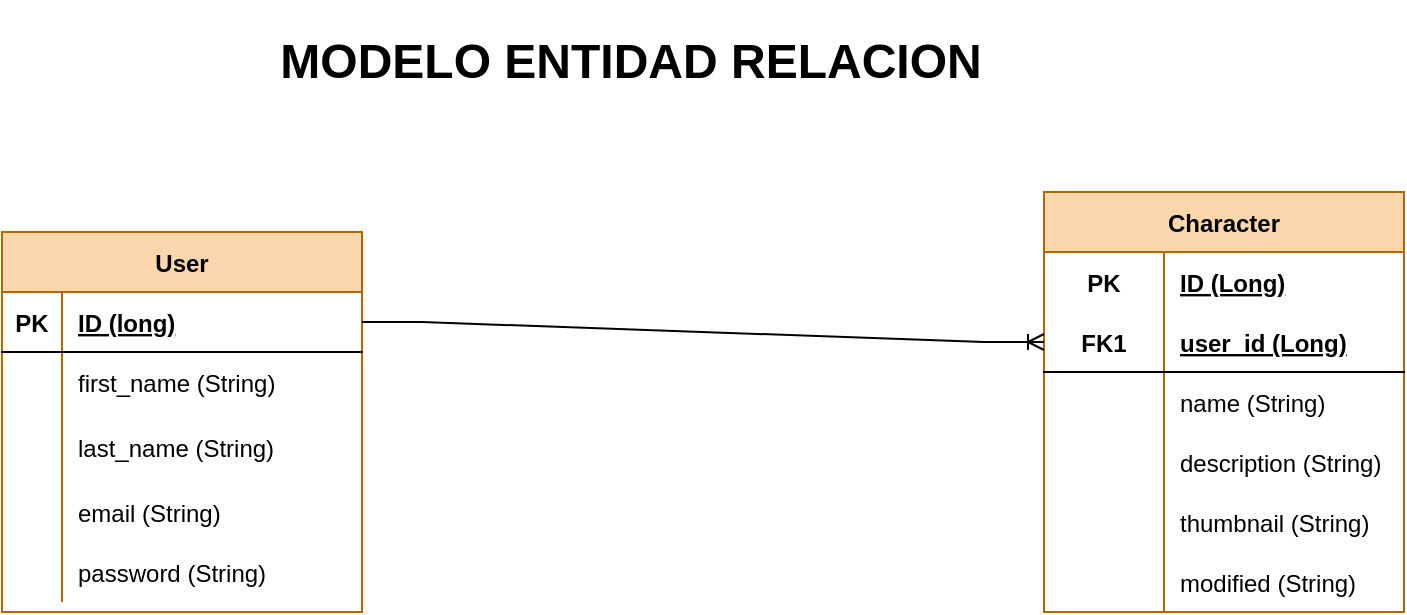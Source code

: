 <mxfile version="20.5.1" type="device"><diagram id="oaQnGS7ZjpRYKJEEO0Nb" name="Entidad-Relacion"><mxGraphModel dx="1422" dy="754" grid="1" gridSize="10" guides="1" tooltips="1" connect="1" arrows="1" fold="1" page="1" pageScale="1" pageWidth="413" pageHeight="291" math="0" shadow="0"><root><mxCell id="0"/><mxCell id="1" parent="0"/><mxCell id="KQfACygFA0pqjMHtGRXr-2" value="&lt;h1&gt;MODELO ENTIDAD RELACION&lt;/h1&gt;" style="text;html=1;strokeColor=none;fillColor=none;align=center;verticalAlign=middle;whiteSpace=wrap;rounded=0;" vertex="1" parent="1"><mxGeometry x="207" y="130" width="395" height="30" as="geometry"/></mxCell><mxCell id="KQfACygFA0pqjMHtGRXr-7" value="User" style="shape=table;startSize=30;container=1;collapsible=1;childLayout=tableLayout;fixedRows=1;rowLines=0;fontStyle=1;align=center;resizeLast=1;fillColor=#fad7ac;strokeColor=#b46504;" vertex="1" parent="1"><mxGeometry x="90" y="230" width="180" height="190" as="geometry"/></mxCell><mxCell id="KQfACygFA0pqjMHtGRXr-8" value="" style="shape=tableRow;horizontal=0;startSize=0;swimlaneHead=0;swimlaneBody=0;fillColor=none;collapsible=0;dropTarget=0;points=[[0,0.5],[1,0.5]];portConstraint=eastwest;top=0;left=0;right=0;bottom=1;" vertex="1" parent="KQfACygFA0pqjMHtGRXr-7"><mxGeometry y="30" width="180" height="30" as="geometry"/></mxCell><mxCell id="KQfACygFA0pqjMHtGRXr-9" value="PK" style="shape=partialRectangle;connectable=0;fillColor=none;top=0;left=0;bottom=0;right=0;fontStyle=1;overflow=hidden;" vertex="1" parent="KQfACygFA0pqjMHtGRXr-8"><mxGeometry width="30" height="30" as="geometry"><mxRectangle width="30" height="30" as="alternateBounds"/></mxGeometry></mxCell><mxCell id="KQfACygFA0pqjMHtGRXr-10" value="ID (long)" style="shape=partialRectangle;connectable=0;fillColor=none;top=0;left=0;bottom=0;right=0;align=left;spacingLeft=6;fontStyle=5;overflow=hidden;" vertex="1" parent="KQfACygFA0pqjMHtGRXr-8"><mxGeometry x="30" width="150" height="30" as="geometry"><mxRectangle width="150" height="30" as="alternateBounds"/></mxGeometry></mxCell><mxCell id="KQfACygFA0pqjMHtGRXr-11" value="" style="shape=tableRow;horizontal=0;startSize=0;swimlaneHead=0;swimlaneBody=0;fillColor=none;collapsible=0;dropTarget=0;points=[[0,0.5],[1,0.5]];portConstraint=eastwest;top=0;left=0;right=0;bottom=0;" vertex="1" parent="KQfACygFA0pqjMHtGRXr-7"><mxGeometry y="60" width="180" height="30" as="geometry"/></mxCell><mxCell id="KQfACygFA0pqjMHtGRXr-12" value="" style="shape=partialRectangle;connectable=0;fillColor=none;top=0;left=0;bottom=0;right=0;editable=1;overflow=hidden;" vertex="1" parent="KQfACygFA0pqjMHtGRXr-11"><mxGeometry width="30" height="30" as="geometry"><mxRectangle width="30" height="30" as="alternateBounds"/></mxGeometry></mxCell><mxCell id="KQfACygFA0pqjMHtGRXr-13" value="first_name (String)" style="shape=partialRectangle;connectable=0;fillColor=none;top=0;left=0;bottom=0;right=0;align=left;spacingLeft=6;overflow=hidden;" vertex="1" parent="KQfACygFA0pqjMHtGRXr-11"><mxGeometry x="30" width="150" height="30" as="geometry"><mxRectangle width="150" height="30" as="alternateBounds"/></mxGeometry></mxCell><mxCell id="KQfACygFA0pqjMHtGRXr-14" value="" style="shape=tableRow;horizontal=0;startSize=0;swimlaneHead=0;swimlaneBody=0;fillColor=none;collapsible=0;dropTarget=0;points=[[0,0.5],[1,0.5]];portConstraint=eastwest;top=0;left=0;right=0;bottom=0;" vertex="1" parent="KQfACygFA0pqjMHtGRXr-7"><mxGeometry y="90" width="180" height="35" as="geometry"/></mxCell><mxCell id="KQfACygFA0pqjMHtGRXr-15" value="" style="shape=partialRectangle;connectable=0;fillColor=none;top=0;left=0;bottom=0;right=0;editable=1;overflow=hidden;" vertex="1" parent="KQfACygFA0pqjMHtGRXr-14"><mxGeometry width="30" height="35" as="geometry"><mxRectangle width="30" height="35" as="alternateBounds"/></mxGeometry></mxCell><mxCell id="KQfACygFA0pqjMHtGRXr-16" value="last_name (String)" style="shape=partialRectangle;connectable=0;fillColor=none;top=0;left=0;bottom=0;right=0;align=left;spacingLeft=6;overflow=hidden;" vertex="1" parent="KQfACygFA0pqjMHtGRXr-14"><mxGeometry x="30" width="150" height="35" as="geometry"><mxRectangle width="150" height="35" as="alternateBounds"/></mxGeometry></mxCell><mxCell id="KQfACygFA0pqjMHtGRXr-51" value="" style="shape=tableRow;horizontal=0;startSize=0;swimlaneHead=0;swimlaneBody=0;fillColor=none;collapsible=0;dropTarget=0;points=[[0,0.5],[1,0.5]];portConstraint=eastwest;top=0;left=0;right=0;bottom=0;" vertex="1" parent="KQfACygFA0pqjMHtGRXr-7"><mxGeometry y="125" width="180" height="30" as="geometry"/></mxCell><mxCell id="KQfACygFA0pqjMHtGRXr-52" value="" style="shape=partialRectangle;connectable=0;fillColor=none;top=0;left=0;bottom=0;right=0;editable=1;overflow=hidden;" vertex="1" parent="KQfACygFA0pqjMHtGRXr-51"><mxGeometry width="30" height="30" as="geometry"><mxRectangle width="30" height="30" as="alternateBounds"/></mxGeometry></mxCell><mxCell id="KQfACygFA0pqjMHtGRXr-53" value="email (String)" style="shape=partialRectangle;connectable=0;fillColor=none;top=0;left=0;bottom=0;right=0;align=left;spacingLeft=6;overflow=hidden;" vertex="1" parent="KQfACygFA0pqjMHtGRXr-51"><mxGeometry x="30" width="150" height="30" as="geometry"><mxRectangle width="150" height="30" as="alternateBounds"/></mxGeometry></mxCell><mxCell id="KQfACygFA0pqjMHtGRXr-17" value="" style="shape=tableRow;horizontal=0;startSize=0;swimlaneHead=0;swimlaneBody=0;fillColor=none;collapsible=0;dropTarget=0;points=[[0,0.5],[1,0.5]];portConstraint=eastwest;top=0;left=0;right=0;bottom=0;" vertex="1" parent="KQfACygFA0pqjMHtGRXr-7"><mxGeometry y="155" width="180" height="30" as="geometry"/></mxCell><mxCell id="KQfACygFA0pqjMHtGRXr-18" value="" style="shape=partialRectangle;connectable=0;fillColor=none;top=0;left=0;bottom=0;right=0;editable=1;overflow=hidden;" vertex="1" parent="KQfACygFA0pqjMHtGRXr-17"><mxGeometry width="30" height="30" as="geometry"><mxRectangle width="30" height="30" as="alternateBounds"/></mxGeometry></mxCell><mxCell id="KQfACygFA0pqjMHtGRXr-19" value="password (String)" style="shape=partialRectangle;connectable=0;fillColor=none;top=0;left=0;bottom=0;right=0;align=left;spacingLeft=6;overflow=hidden;" vertex="1" parent="KQfACygFA0pqjMHtGRXr-17"><mxGeometry x="30" width="150" height="30" as="geometry"><mxRectangle width="150" height="30" as="alternateBounds"/></mxGeometry></mxCell><mxCell id="KQfACygFA0pqjMHtGRXr-34" value="Character" style="shape=table;startSize=30;container=1;collapsible=1;childLayout=tableLayout;fixedRows=1;rowLines=0;fontStyle=1;align=center;resizeLast=1;fillColor=#fad7ac;strokeColor=#b46504;" vertex="1" parent="1"><mxGeometry x="611" y="210" width="180" height="210" as="geometry"/></mxCell><mxCell id="KQfACygFA0pqjMHtGRXr-35" value="" style="shape=tableRow;horizontal=0;startSize=0;swimlaneHead=0;swimlaneBody=0;fillColor=none;collapsible=0;dropTarget=0;points=[[0,0.5],[1,0.5]];portConstraint=eastwest;top=0;left=0;right=0;bottom=0;" vertex="1" parent="KQfACygFA0pqjMHtGRXr-34"><mxGeometry y="30" width="180" height="30" as="geometry"/></mxCell><mxCell id="KQfACygFA0pqjMHtGRXr-36" value="PK" style="shape=partialRectangle;connectable=0;fillColor=none;top=0;left=0;bottom=0;right=0;fontStyle=1;overflow=hidden;" vertex="1" parent="KQfACygFA0pqjMHtGRXr-35"><mxGeometry width="60" height="30" as="geometry"><mxRectangle width="60" height="30" as="alternateBounds"/></mxGeometry></mxCell><mxCell id="KQfACygFA0pqjMHtGRXr-37" value="ID (Long)" style="shape=partialRectangle;connectable=0;fillColor=none;top=0;left=0;bottom=0;right=0;align=left;spacingLeft=6;fontStyle=5;overflow=hidden;" vertex="1" parent="KQfACygFA0pqjMHtGRXr-35"><mxGeometry x="60" width="120" height="30" as="geometry"><mxRectangle width="120" height="30" as="alternateBounds"/></mxGeometry></mxCell><mxCell id="KQfACygFA0pqjMHtGRXr-38" value="" style="shape=tableRow;horizontal=0;startSize=0;swimlaneHead=0;swimlaneBody=0;fillColor=none;collapsible=0;dropTarget=0;points=[[0,0.5],[1,0.5]];portConstraint=eastwest;top=0;left=0;right=0;bottom=1;" vertex="1" parent="KQfACygFA0pqjMHtGRXr-34"><mxGeometry y="60" width="180" height="30" as="geometry"/></mxCell><mxCell id="KQfACygFA0pqjMHtGRXr-39" value="FK1" style="shape=partialRectangle;connectable=0;fillColor=none;top=0;left=0;bottom=0;right=0;fontStyle=1;overflow=hidden;" vertex="1" parent="KQfACygFA0pqjMHtGRXr-38"><mxGeometry width="60" height="30" as="geometry"><mxRectangle width="60" height="30" as="alternateBounds"/></mxGeometry></mxCell><mxCell id="KQfACygFA0pqjMHtGRXr-40" value="user_id (Long)" style="shape=partialRectangle;connectable=0;fillColor=none;top=0;left=0;bottom=0;right=0;align=left;spacingLeft=6;fontStyle=5;overflow=hidden;" vertex="1" parent="KQfACygFA0pqjMHtGRXr-38"><mxGeometry x="60" width="120" height="30" as="geometry"><mxRectangle width="120" height="30" as="alternateBounds"/></mxGeometry></mxCell><mxCell id="KQfACygFA0pqjMHtGRXr-41" value="" style="shape=tableRow;horizontal=0;startSize=0;swimlaneHead=0;swimlaneBody=0;fillColor=none;collapsible=0;dropTarget=0;points=[[0,0.5],[1,0.5]];portConstraint=eastwest;top=0;left=0;right=0;bottom=0;" vertex="1" parent="KQfACygFA0pqjMHtGRXr-34"><mxGeometry y="90" width="180" height="30" as="geometry"/></mxCell><mxCell id="KQfACygFA0pqjMHtGRXr-42" value="" style="shape=partialRectangle;connectable=0;fillColor=none;top=0;left=0;bottom=0;right=0;editable=1;overflow=hidden;" vertex="1" parent="KQfACygFA0pqjMHtGRXr-41"><mxGeometry width="60" height="30" as="geometry"><mxRectangle width="60" height="30" as="alternateBounds"/></mxGeometry></mxCell><mxCell id="KQfACygFA0pqjMHtGRXr-43" value="name (String)" style="shape=partialRectangle;connectable=0;fillColor=none;top=0;left=0;bottom=0;right=0;align=left;spacingLeft=6;overflow=hidden;" vertex="1" parent="KQfACygFA0pqjMHtGRXr-41"><mxGeometry x="60" width="120" height="30" as="geometry"><mxRectangle width="120" height="30" as="alternateBounds"/></mxGeometry></mxCell><mxCell id="KQfACygFA0pqjMHtGRXr-55" value="" style="shape=tableRow;horizontal=0;startSize=0;swimlaneHead=0;swimlaneBody=0;fillColor=none;collapsible=0;dropTarget=0;points=[[0,0.5],[1,0.5]];portConstraint=eastwest;top=0;left=0;right=0;bottom=0;" vertex="1" parent="KQfACygFA0pqjMHtGRXr-34"><mxGeometry y="120" width="180" height="30" as="geometry"/></mxCell><mxCell id="KQfACygFA0pqjMHtGRXr-56" value="" style="shape=partialRectangle;connectable=0;fillColor=none;top=0;left=0;bottom=0;right=0;editable=1;overflow=hidden;" vertex="1" parent="KQfACygFA0pqjMHtGRXr-55"><mxGeometry width="60" height="30" as="geometry"><mxRectangle width="60" height="30" as="alternateBounds"/></mxGeometry></mxCell><mxCell id="KQfACygFA0pqjMHtGRXr-57" value="description (String)" style="shape=partialRectangle;connectable=0;fillColor=none;top=0;left=0;bottom=0;right=0;align=left;spacingLeft=6;overflow=hidden;" vertex="1" parent="KQfACygFA0pqjMHtGRXr-55"><mxGeometry x="60" width="120" height="30" as="geometry"><mxRectangle width="120" height="30" as="alternateBounds"/></mxGeometry></mxCell><mxCell id="KQfACygFA0pqjMHtGRXr-58" value="" style="shape=tableRow;horizontal=0;startSize=0;swimlaneHead=0;swimlaneBody=0;fillColor=none;collapsible=0;dropTarget=0;points=[[0,0.5],[1,0.5]];portConstraint=eastwest;top=0;left=0;right=0;bottom=0;" vertex="1" parent="KQfACygFA0pqjMHtGRXr-34"><mxGeometry y="150" width="180" height="30" as="geometry"/></mxCell><mxCell id="KQfACygFA0pqjMHtGRXr-59" value="" style="shape=partialRectangle;connectable=0;fillColor=none;top=0;left=0;bottom=0;right=0;editable=1;overflow=hidden;" vertex="1" parent="KQfACygFA0pqjMHtGRXr-58"><mxGeometry width="60" height="30" as="geometry"><mxRectangle width="60" height="30" as="alternateBounds"/></mxGeometry></mxCell><mxCell id="KQfACygFA0pqjMHtGRXr-60" value="thumbnail (String)" style="shape=partialRectangle;connectable=0;fillColor=none;top=0;left=0;bottom=0;right=0;align=left;spacingLeft=6;overflow=hidden;" vertex="1" parent="KQfACygFA0pqjMHtGRXr-58"><mxGeometry x="60" width="120" height="30" as="geometry"><mxRectangle width="120" height="30" as="alternateBounds"/></mxGeometry></mxCell><mxCell id="KQfACygFA0pqjMHtGRXr-44" value="" style="shape=tableRow;horizontal=0;startSize=0;swimlaneHead=0;swimlaneBody=0;fillColor=none;collapsible=0;dropTarget=0;points=[[0,0.5],[1,0.5]];portConstraint=eastwest;top=0;left=0;right=0;bottom=0;" vertex="1" parent="KQfACygFA0pqjMHtGRXr-34"><mxGeometry y="180" width="180" height="30" as="geometry"/></mxCell><mxCell id="KQfACygFA0pqjMHtGRXr-45" value="" style="shape=partialRectangle;connectable=0;fillColor=none;top=0;left=0;bottom=0;right=0;editable=1;overflow=hidden;" vertex="1" parent="KQfACygFA0pqjMHtGRXr-44"><mxGeometry width="60" height="30" as="geometry"><mxRectangle width="60" height="30" as="alternateBounds"/></mxGeometry></mxCell><mxCell id="KQfACygFA0pqjMHtGRXr-46" value="modified (String)" style="shape=partialRectangle;connectable=0;fillColor=none;top=0;left=0;bottom=0;right=0;align=left;spacingLeft=6;overflow=hidden;" vertex="1" parent="KQfACygFA0pqjMHtGRXr-44"><mxGeometry x="60" width="120" height="30" as="geometry"><mxRectangle width="120" height="30" as="alternateBounds"/></mxGeometry></mxCell><mxCell id="KQfACygFA0pqjMHtGRXr-61" value="" style="edgeStyle=entityRelationEdgeStyle;fontSize=12;html=1;endArrow=ERoneToMany;rounded=0;exitX=1;exitY=0.5;exitDx=0;exitDy=0;entryX=0;entryY=0.5;entryDx=0;entryDy=0;" edge="1" parent="1" source="KQfACygFA0pqjMHtGRXr-8" target="KQfACygFA0pqjMHtGRXr-38"><mxGeometry width="100" height="100" relative="1" as="geometry"><mxPoint x="680" y="390" as="sourcePoint"/><mxPoint x="770" y="290" as="targetPoint"/></mxGeometry></mxCell></root></mxGraphModel></diagram></mxfile>